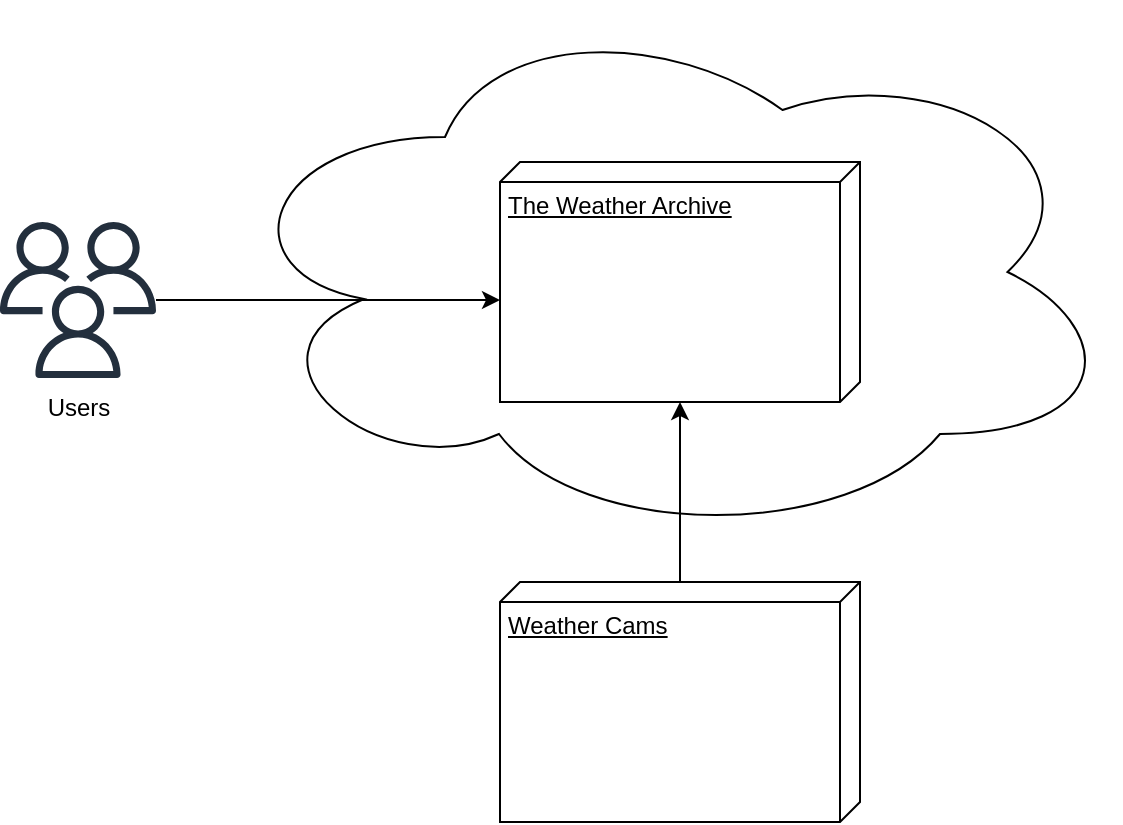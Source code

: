 <mxfile version="24.8.6">
  <diagram name="Page-1" id="Hvg9xV0StBwEDFy6mn61">
    <mxGraphModel dx="906" dy="462" grid="1" gridSize="10" guides="1" tooltips="1" connect="1" arrows="1" fold="1" page="1" pageScale="1" pageWidth="827" pageHeight="1169" math="0" shadow="0">
      <root>
        <mxCell id="0" />
        <mxCell id="1" parent="0" />
        <mxCell id="aVyZIBG3jG0OEG5a3Wch-6" value="" style="ellipse;shape=cloud;whiteSpace=wrap;html=1;align=center;" vertex="1" parent="1">
          <mxGeometry x="240" y="450" width="450" height="270" as="geometry" />
        </mxCell>
        <mxCell id="aVyZIBG3jG0OEG5a3Wch-1" value="The Weather Archive" style="verticalAlign=top;align=left;spacingTop=8;spacingLeft=2;spacingRight=12;shape=cube;size=10;direction=south;fontStyle=4;html=1;whiteSpace=wrap;" vertex="1" parent="1">
          <mxGeometry x="380" y="530" width="180" height="120" as="geometry" />
        </mxCell>
        <mxCell id="aVyZIBG3jG0OEG5a3Wch-3" style="edgeStyle=orthogonalEdgeStyle;rounded=0;orthogonalLoop=1;jettySize=auto;html=1;" edge="1" parent="1" source="aVyZIBG3jG0OEG5a3Wch-2" target="aVyZIBG3jG0OEG5a3Wch-1">
          <mxGeometry relative="1" as="geometry" />
        </mxCell>
        <mxCell id="aVyZIBG3jG0OEG5a3Wch-2" value="Weather Cams" style="verticalAlign=top;align=left;spacingTop=8;spacingLeft=2;spacingRight=12;shape=cube;size=10;direction=south;fontStyle=4;html=1;whiteSpace=wrap;" vertex="1" parent="1">
          <mxGeometry x="380" y="740" width="180" height="120" as="geometry" />
        </mxCell>
        <mxCell id="aVyZIBG3jG0OEG5a3Wch-9" value="" style="group" vertex="1" connectable="0" parent="1">
          <mxGeometry x="130" y="560" width="78" height="108" as="geometry" />
        </mxCell>
        <mxCell id="aVyZIBG3jG0OEG5a3Wch-7" value="" style="sketch=0;outlineConnect=0;fontColor=#232F3E;gradientColor=none;fillColor=#232F3D;strokeColor=none;dashed=0;verticalLabelPosition=bottom;verticalAlign=top;align=center;html=1;fontSize=12;fontStyle=0;aspect=fixed;pointerEvents=1;shape=mxgraph.aws4.users;" vertex="1" parent="aVyZIBG3jG0OEG5a3Wch-9">
          <mxGeometry width="78" height="78" as="geometry" />
        </mxCell>
        <mxCell id="aVyZIBG3jG0OEG5a3Wch-8" value="Users" style="text;html=1;align=center;verticalAlign=middle;resizable=0;points=[];autosize=1;strokeColor=none;fillColor=none;" vertex="1" parent="aVyZIBG3jG0OEG5a3Wch-9">
          <mxGeometry x="14" y="78" width="50" height="30" as="geometry" />
        </mxCell>
        <mxCell id="aVyZIBG3jG0OEG5a3Wch-10" style="edgeStyle=orthogonalEdgeStyle;rounded=0;orthogonalLoop=1;jettySize=auto;html=1;" edge="1" parent="1" source="aVyZIBG3jG0OEG5a3Wch-7" target="aVyZIBG3jG0OEG5a3Wch-1">
          <mxGeometry relative="1" as="geometry">
            <Array as="points">
              <mxPoint x="180" y="590" />
              <mxPoint x="180" y="590" />
            </Array>
          </mxGeometry>
        </mxCell>
      </root>
    </mxGraphModel>
  </diagram>
</mxfile>

